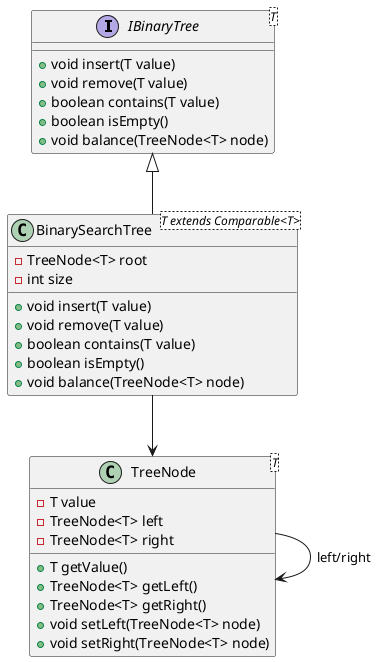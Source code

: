 @startuml
interface IBinaryTree<T> {
    +void insert(T value)
    +void remove(T value)
    +boolean contains(T value)
    +boolean isEmpty()
    +void balance(TreeNode<T> node)
}

class BinarySearchTree<T extends Comparable<T>> {
    -TreeNode<T> root
    -int size
    +void insert(T value)
    +void remove(T value)
    +boolean contains(T value)
    +boolean isEmpty()
    +void balance(TreeNode<T> node)
}

class TreeNode<T> {
    -T value
    -TreeNode<T> left
    -TreeNode<T> right
    +T getValue()
    +TreeNode<T> getLeft()
    +TreeNode<T> getRight()
    +void setLeft(TreeNode<T> node)
    +void setRight(TreeNode<T> node)
}



IBinaryTree <|-- BinarySearchTree
BinarySearchTree --> TreeNode
TreeNode --> TreeNode : left/right

@enduml

